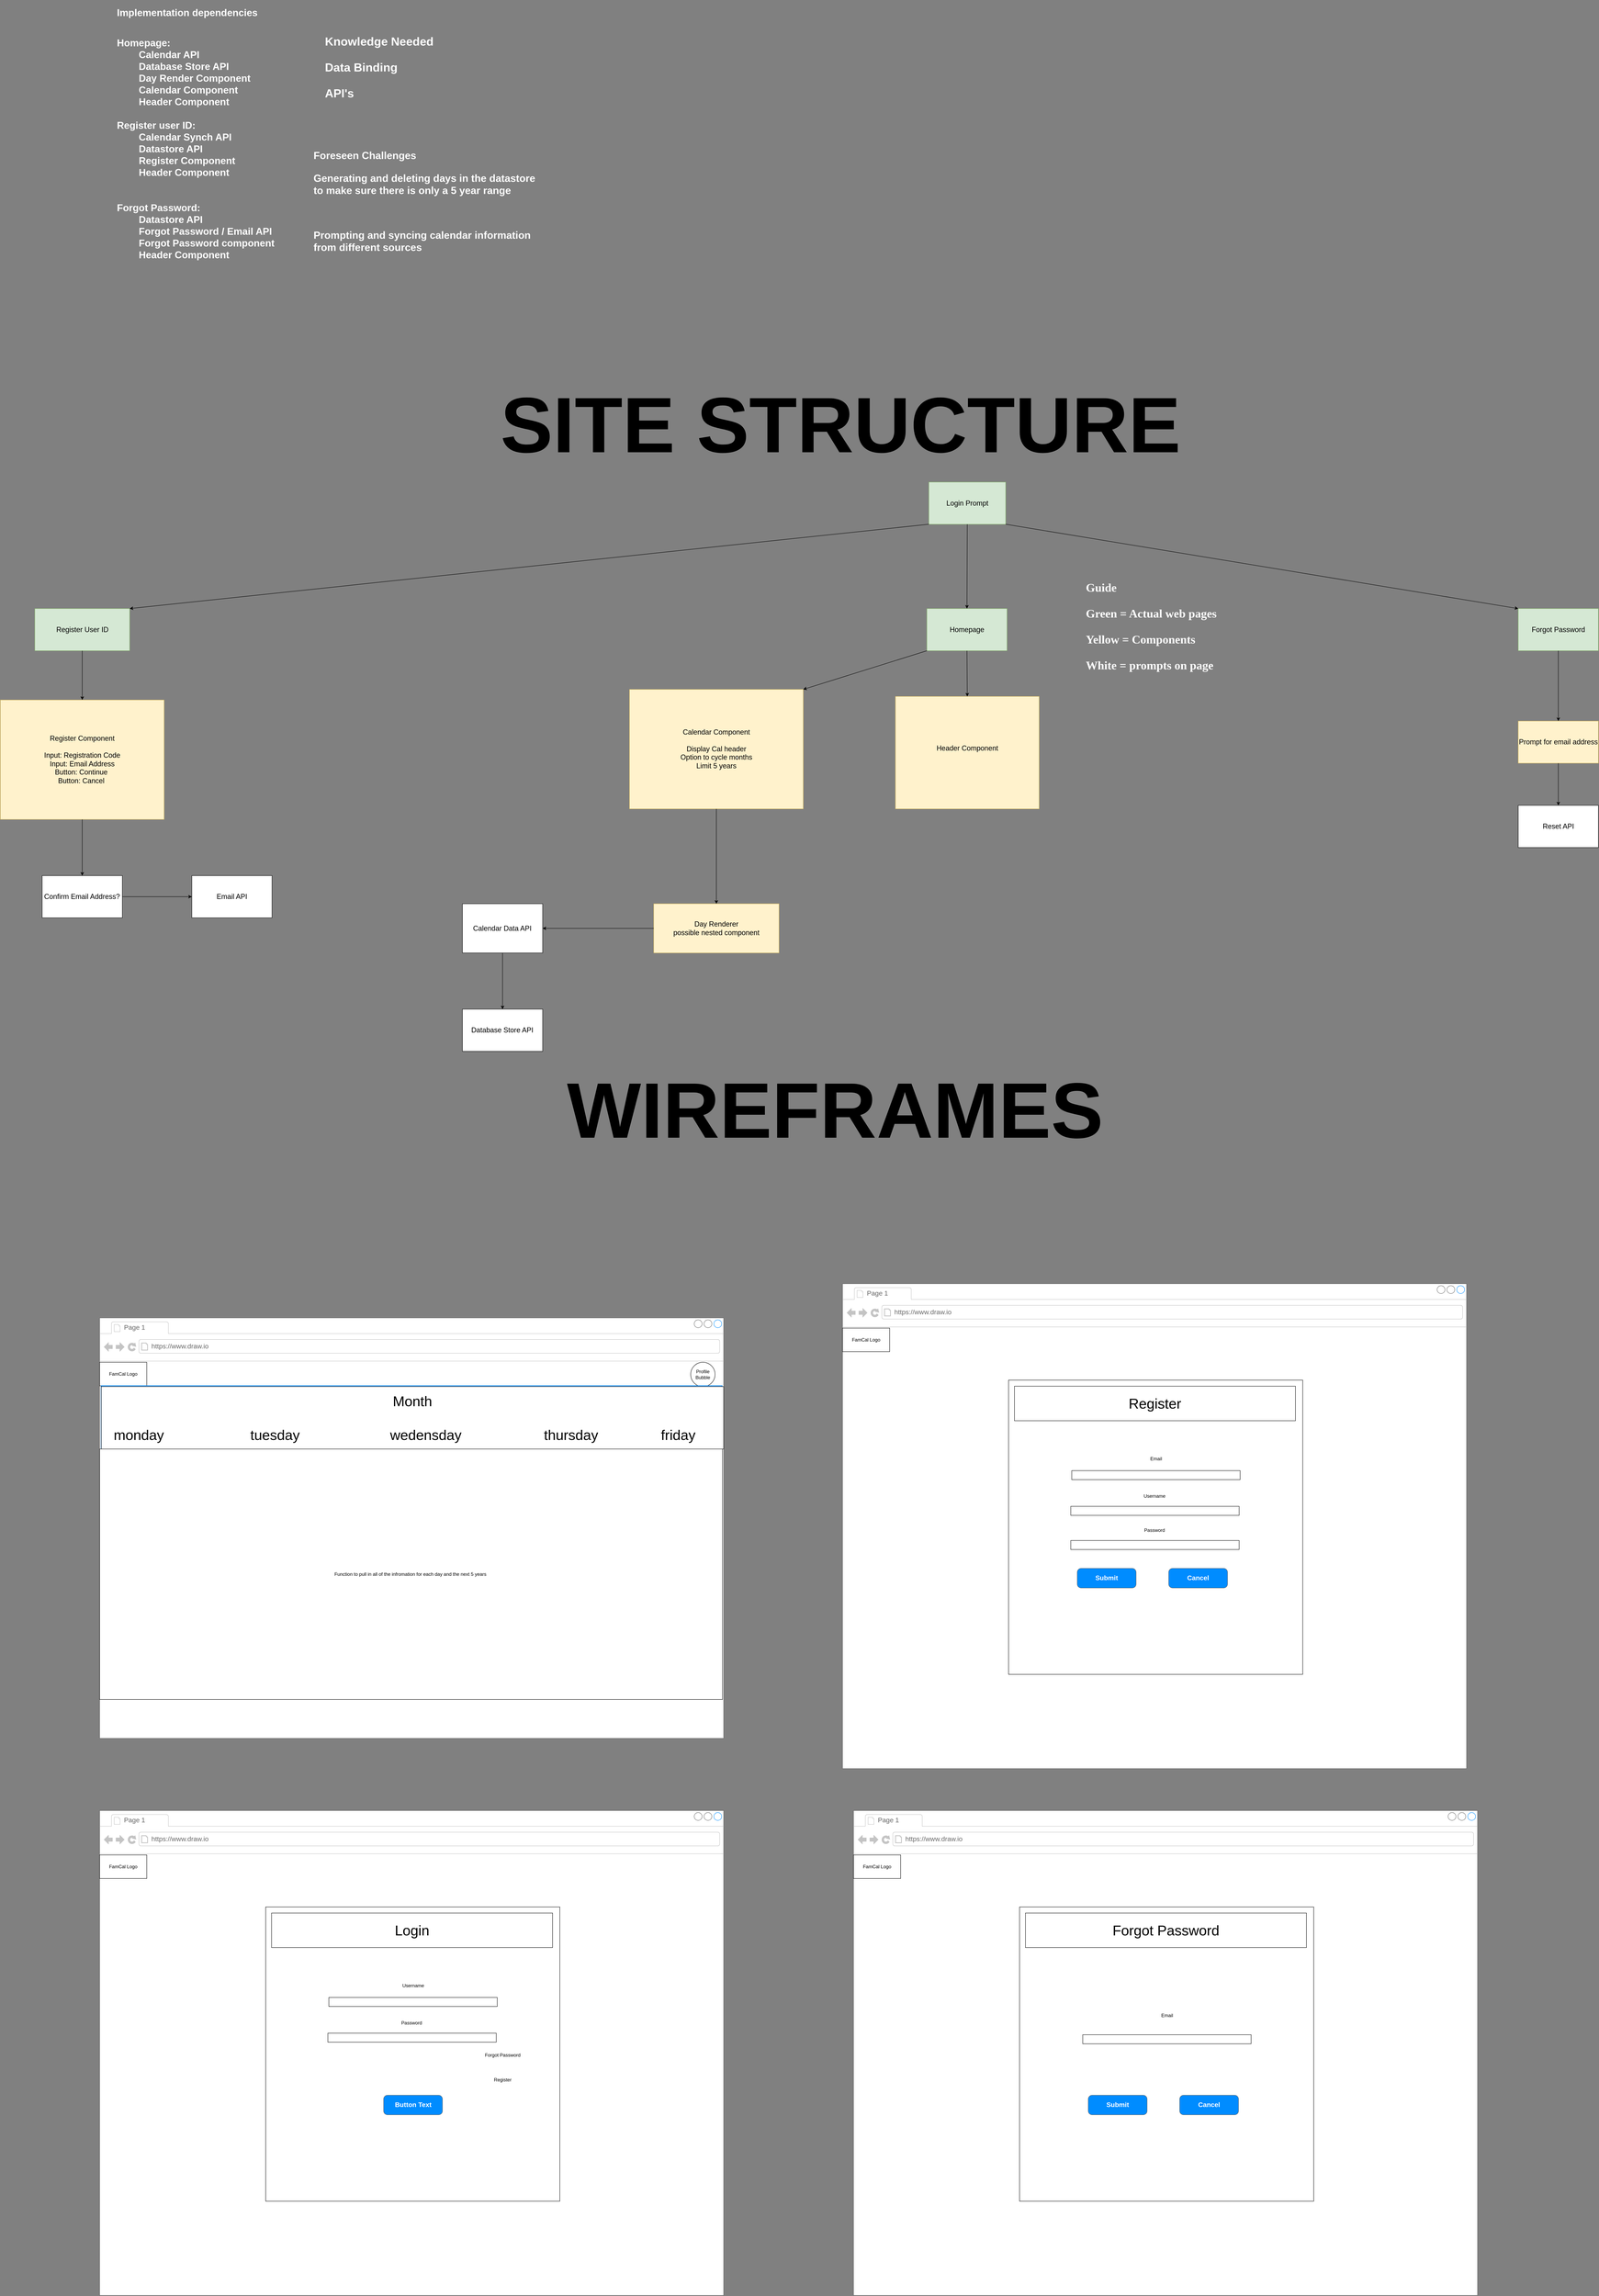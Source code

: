 <mxfile version="15.2.5" type="device"><diagram id="mQ4QktbLPfkQFW6-Um_Z" name="Page-1"><mxGraphModel dx="9948" dy="5828" grid="0" gridSize="10" guides="1" tooltips="1" connect="1" arrows="1" fold="1" page="1" pageScale="1" pageWidth="850" pageHeight="1100" background="#808080" math="0" shadow="0"><root><mxCell id="0"/><mxCell id="1" parent="0"/><mxCell id="VChRc7PzwLC0oZVzBRvW-25" value="&lt;h1 style=&quot;font-size: 30px&quot;&gt;&lt;font style=&quot;font-size: 30px&quot; color=&quot;#ffffff&quot;&gt;Knowledge Needed&lt;/font&gt;&lt;/h1&gt;&lt;p style=&quot;font-size: 30px&quot;&gt;&lt;font style=&quot;font-size: 30px&quot; color=&quot;#ffffff&quot;&gt;&lt;b&gt;Data Binding&lt;/b&gt;&lt;/font&gt;&lt;/p&gt;&lt;p style=&quot;font-size: 30px&quot;&gt;&lt;font style=&quot;font-size: 30px&quot; color=&quot;#ffffff&quot;&gt;&lt;b&gt;API's&lt;/b&gt;&lt;/font&gt;&lt;/p&gt;&lt;p style=&quot;font-size: 30px&quot;&gt;&lt;br&gt;&lt;/p&gt;" style="text;html=1;strokeColor=none;fillColor=none;spacing=5;spacingTop=-20;whiteSpace=wrap;overflow=hidden;rounded=0;" parent="1" vertex="1"><mxGeometry x="-791" y="-724" width="375" height="263" as="geometry"/></mxCell><mxCell id="VChRc7PzwLC0oZVzBRvW-35" value="&lt;h1 style=&quot;font-size: 26px&quot;&gt;&lt;font style=&quot;font-size: 26px&quot; color=&quot;#ffffff&quot;&gt;Foreseen Challenges&lt;/font&gt;&lt;/h1&gt;&lt;p style=&quot;font-size: 26px&quot;&gt;&lt;font style=&quot;font-size: 26px&quot; color=&quot;#ffffff&quot;&gt;&lt;b&gt;Generating and deleting days in the datastore to make sure there is only a 5 year range&amp;nbsp;&lt;/b&gt;&lt;/font&gt;&lt;/p&gt;&lt;p style=&quot;font-size: 26px&quot;&gt;&lt;font style=&quot;font-size: 26px&quot; color=&quot;#ffffff&quot;&gt;&lt;b&gt;&lt;br&gt;&lt;/b&gt;&lt;/font&gt;&lt;/p&gt;&lt;p style=&quot;font-size: 26px&quot;&gt;&lt;font style=&quot;font-size: 26px&quot; color=&quot;#ffffff&quot;&gt;&lt;b&gt;Prompting and syncing calendar information from different sources&amp;nbsp;&lt;/b&gt;&lt;/font&gt;&lt;/p&gt;" style="text;html=1;strokeColor=none;fillColor=none;spacing=5;spacingTop=-20;whiteSpace=wrap;overflow=hidden;rounded=0;" parent="1" vertex="1"><mxGeometry x="-820" y="-428" width="603" height="368" as="geometry"/></mxCell><mxCell id="VChRc7PzwLC0oZVzBRvW-37" value="&lt;h1 style=&quot;font-size: 25px&quot;&gt;&lt;font style=&quot;font-size: 25px&quot; color=&quot;#ffffff&quot;&gt;Implementation dependencies&lt;/font&gt;&lt;/h1&gt;&lt;div style=&quot;font-size: 25px&quot;&gt;&lt;font style=&quot;font-size: 25px&quot; color=&quot;#ffffff&quot;&gt;&lt;b&gt;&lt;br&gt;&lt;/b&gt;&lt;/font&gt;&lt;/div&gt;&lt;div style=&quot;font-size: 25px&quot;&gt;&lt;font style=&quot;font-size: 25px&quot; color=&quot;#ffffff&quot;&gt;&lt;b&gt;Homepage:&lt;/b&gt;&lt;/font&gt;&lt;/div&gt;&lt;div style=&quot;font-size: 25px&quot;&gt;&lt;font style=&quot;font-size: 25px&quot; color=&quot;#ffffff&quot;&gt;&lt;b&gt;&lt;span style=&quot;white-space: pre&quot;&gt;&#9;&lt;/span&gt;Calendar API&lt;br&gt;&lt;/b&gt;&lt;/font&gt;&lt;/div&gt;&lt;div style=&quot;font-size: 25px&quot;&gt;&lt;font style=&quot;font-size: 25px&quot; color=&quot;#ffffff&quot;&gt;&lt;b&gt;&lt;span style=&quot;white-space: pre&quot;&gt;&#9;&lt;/span&gt;Database Store API&lt;br&gt;&lt;/b&gt;&lt;/font&gt;&lt;/div&gt;&lt;div style=&quot;font-size: 25px&quot;&gt;&lt;span style=&quot;white-space: pre&quot;&gt;&lt;font style=&quot;font-size: 25px&quot; color=&quot;#ffffff&quot;&gt;&lt;b&gt;&lt;span style=&quot;white-space: pre&quot;&gt;&#9;&lt;/span&gt;Day Render Component&lt;/b&gt;&lt;/font&gt;&lt;/span&gt;&lt;/div&gt;&lt;div style=&quot;font-size: 25px&quot;&gt;&lt;span style=&quot;white-space: pre&quot;&gt;&lt;font style=&quot;font-size: 25px&quot; color=&quot;#ffffff&quot;&gt;&lt;b&gt;&lt;span style=&quot;white-space: pre&quot;&gt;&#9;&lt;/span&gt;Calendar Component&lt;/b&gt;&lt;/font&gt;&lt;/span&gt;&lt;/div&gt;&lt;div style=&quot;font-size: 25px&quot;&gt;&lt;font style=&quot;font-size: 25px&quot; color=&quot;#ffffff&quot;&gt;&lt;b&gt;&lt;span style=&quot;white-space: pre&quot;&gt;&lt;span style=&quot;white-space: pre&quot;&gt;&#9;&lt;/span&gt;Header Component&#9;&lt;/span&gt;&lt;br&gt;&lt;/b&gt;&lt;/font&gt;&lt;/div&gt;&lt;div style=&quot;font-size: 25px&quot;&gt;&lt;font style=&quot;font-size: 25px&quot; color=&quot;#ffffff&quot;&gt;&lt;b&gt;&lt;br&gt;&lt;/b&gt;&lt;/font&gt;&lt;/div&gt;&lt;div style=&quot;font-size: 25px&quot;&gt;&lt;font style=&quot;font-size: 25px&quot; color=&quot;#ffffff&quot;&gt;&lt;b&gt;Register user ID:&lt;/b&gt;&lt;/font&gt;&lt;/div&gt;&lt;div style=&quot;font-size: 25px&quot;&gt;&lt;font style=&quot;font-size: 25px&quot; color=&quot;#ffffff&quot;&gt;&lt;b&gt;&lt;span style=&quot;white-space: pre&quot;&gt;&#9;&lt;/span&gt;Calendar Synch API&amp;nbsp;&lt;br&gt;&lt;/b&gt;&lt;/font&gt;&lt;/div&gt;&lt;div style=&quot;font-size: 25px&quot;&gt;&lt;font style=&quot;font-size: 25px&quot; color=&quot;#ffffff&quot;&gt;&lt;b&gt;&lt;span style=&quot;white-space: pre&quot;&gt;&#9;&lt;/span&gt;Datastore API&amp;nbsp;&lt;/b&gt;&lt;/font&gt;&lt;/div&gt;&lt;div style=&quot;font-size: 25px&quot;&gt;&lt;font style=&quot;font-size: 25px&quot; color=&quot;#ffffff&quot;&gt;&lt;b&gt;&lt;span style=&quot;white-space: pre&quot;&gt;&#9;&lt;/span&gt;Register Component&lt;br&gt;&lt;/b&gt;&lt;/font&gt;&lt;/div&gt;&lt;div style=&quot;font-size: 25px&quot;&gt;&lt;font style=&quot;font-size: 25px&quot; color=&quot;#ffffff&quot;&gt;&lt;b&gt;&lt;span style=&quot;white-space: pre&quot;&gt;&#9;&lt;/span&gt;Header Component&lt;br&gt;&lt;/b&gt;&lt;/font&gt;&lt;/div&gt;&lt;div style=&quot;font-size: 25px&quot;&gt;&lt;font style=&quot;font-size: 25px&quot; color=&quot;#ffffff&quot;&gt;&lt;b&gt;&lt;br&gt;&lt;/b&gt;&lt;/font&gt;&lt;/div&gt;&lt;div style=&quot;font-size: 25px&quot;&gt;&lt;font style=&quot;font-size: 25px&quot; color=&quot;#ffffff&quot;&gt;&lt;b&gt;&lt;br&gt;&lt;/b&gt;&lt;/font&gt;&lt;/div&gt;&lt;div style=&quot;font-size: 25px&quot;&gt;&lt;font style=&quot;font-size: 25px&quot; color=&quot;#ffffff&quot;&gt;&lt;b&gt;Forgot Password:&lt;/b&gt;&lt;/font&gt;&lt;/div&gt;&lt;div style=&quot;font-size: 25px&quot;&gt;&lt;font style=&quot;font-size: 25px&quot; color=&quot;#ffffff&quot;&gt;&lt;b&gt;&lt;span style=&quot;white-space: pre&quot;&gt;&#9;&lt;/span&gt;Datastore API&lt;br&gt;&lt;/b&gt;&lt;/font&gt;&lt;/div&gt;&lt;div style=&quot;font-size: 25px&quot;&gt;&lt;font style=&quot;font-size: 25px&quot; color=&quot;#ffffff&quot;&gt;&lt;b&gt;&lt;span style=&quot;white-space: pre&quot;&gt;&#9;&lt;/span&gt;Forgot Password / Email API&lt;br&gt;&lt;/b&gt;&lt;/font&gt;&lt;/div&gt;&lt;div style=&quot;font-size: 25px&quot;&gt;&lt;font style=&quot;font-size: 25px&quot; color=&quot;#ffffff&quot;&gt;&lt;b&gt;&lt;span style=&quot;white-space: pre&quot;&gt;&#9;&lt;/span&gt;Forgot Password component&lt;br&gt;&lt;/b&gt;&lt;/font&gt;&lt;/div&gt;&lt;div style=&quot;font-size: 25px&quot;&gt;&lt;font style=&quot;font-size: 25px&quot; color=&quot;#ffffff&quot;&gt;&lt;b&gt;&lt;span style=&quot;white-space: pre&quot;&gt;&#9;&lt;/span&gt;Header Component&lt;br&gt;&lt;/b&gt;&lt;/font&gt;&lt;/div&gt;&lt;div style=&quot;font-size: 25px&quot;&gt;&lt;font style=&quot;font-size: 25px&quot; color=&quot;#ffffff&quot;&gt;&lt;b&gt;&lt;span style=&quot;white-space: pre&quot;&gt;&#9;&lt;/span&gt;&lt;br&gt;&lt;/b&gt;&lt;/font&gt;&lt;/div&gt;&lt;div style=&quot;font-size: 25px&quot;&gt;&lt;br&gt;&lt;/div&gt;" style="text;html=1;strokeColor=none;fillColor=none;spacing=5;spacingTop=-20;whiteSpace=wrap;overflow=hidden;rounded=0;" parent="1" vertex="1"><mxGeometry x="-1321" y="-792" width="465" height="786" as="geometry"/></mxCell><mxCell id="z3uLJtatd1558OGStDnJ-68" value="" style="group" vertex="1" connectable="0" parent="1"><mxGeometry x="-1360" y="2468" width="3511" height="2577" as="geometry"/></mxCell><mxCell id="z3uLJtatd1558OGStDnJ-10" value="" style="strokeWidth=1;shadow=0;dashed=0;align=center;html=1;shape=mxgraph.mockup.containers.browserWindow;rSize=0;strokeColor=#666666;strokeColor2=#008cff;strokeColor3=#c4c4c4;mainText=,;recursiveResize=0;" vertex="1" parent="z3uLJtatd1558OGStDnJ-68"><mxGeometry y="87" width="1590" height="1071" as="geometry"/></mxCell><mxCell id="z3uLJtatd1558OGStDnJ-11" value="Page 1" style="strokeWidth=1;shadow=0;dashed=0;align=center;html=1;shape=mxgraph.mockup.containers.anchor;fontSize=17;fontColor=#666666;align=left;" vertex="1" parent="z3uLJtatd1558OGStDnJ-10"><mxGeometry x="60" y="12" width="110" height="26" as="geometry"/></mxCell><mxCell id="z3uLJtatd1558OGStDnJ-12" value="https://www.draw.io" style="strokeWidth=1;shadow=0;dashed=0;align=center;html=1;shape=mxgraph.mockup.containers.anchor;rSize=0;fontSize=17;fontColor=#666666;align=left;" vertex="1" parent="z3uLJtatd1558OGStDnJ-10"><mxGeometry x="130" y="60" width="250" height="26" as="geometry"/></mxCell><mxCell id="z3uLJtatd1558OGStDnJ-13" value="FamCal Logo" style="rounded=0;whiteSpace=wrap;html=1;" vertex="1" parent="z3uLJtatd1558OGStDnJ-10"><mxGeometry y="113" width="120" height="60" as="geometry"/></mxCell><mxCell id="z3uLJtatd1558OGStDnJ-14" value="Profile Bubble" style="ellipse;whiteSpace=wrap;html=1;aspect=fixed;" vertex="1" parent="z3uLJtatd1558OGStDnJ-10"><mxGeometry x="1506" y="113" width="62" height="62" as="geometry"/></mxCell><mxCell id="z3uLJtatd1558OGStDnJ-15" value="" style="html=1;verticalLabelPosition=bottom;align=center;labelBackgroundColor=#ffffff;verticalAlign=top;strokeWidth=2;strokeColor=#0080F0;shadow=0;dashed=0;shape=mxgraph.ios7.icons.calendar;" vertex="1" parent="z3uLJtatd1558OGStDnJ-10"><mxGeometry x="4" y="173" width="1582" height="798" as="geometry"/></mxCell><mxCell id="z3uLJtatd1558OGStDnJ-17" value="&lt;font style=&quot;font-size: 36px&quot;&gt;Month&lt;br&gt;&lt;br&gt;monday&amp;nbsp; &amp;nbsp; &amp;nbsp; &amp;nbsp; &amp;nbsp; &amp;nbsp; &amp;nbsp; &amp;nbsp; &amp;nbsp; &amp;nbsp; &amp;nbsp; tuesday&amp;nbsp; &amp;nbsp; &amp;nbsp; &amp;nbsp; &amp;nbsp; &amp;nbsp; &amp;nbsp; &amp;nbsp; &amp;nbsp; &amp;nbsp; &amp;nbsp; &amp;nbsp;wedensday&amp;nbsp; &amp;nbsp; &amp;nbsp; &amp;nbsp; &amp;nbsp; &amp;nbsp; &amp;nbsp; &amp;nbsp; &amp;nbsp; &amp;nbsp; &amp;nbsp;thursday&amp;nbsp; &amp;nbsp; &amp;nbsp; &amp;nbsp; &amp;nbsp; &amp;nbsp; &amp;nbsp; &amp;nbsp; friday&amp;nbsp; &amp;nbsp;&amp;nbsp;&lt;br&gt;&lt;/font&gt;" style="rounded=0;whiteSpace=wrap;html=1;" vertex="1" parent="z3uLJtatd1558OGStDnJ-10"><mxGeometry x="4" y="175" width="1586" height="159" as="geometry"/></mxCell><mxCell id="z3uLJtatd1558OGStDnJ-19" value="Function to pull in all of the infromation for each day and the next 5 years&amp;nbsp;" style="rounded=0;whiteSpace=wrap;html=1;" vertex="1" parent="z3uLJtatd1558OGStDnJ-10"><mxGeometry y="334" width="1587" height="638" as="geometry"/></mxCell><mxCell id="z3uLJtatd1558OGStDnJ-20" value="&lt;span style=&quot;color: rgba(0 , 0 , 0 , 0) ; font-family: monospace ; font-size: 0px&quot;&gt;%3CmxGraphModel%3E%3Croot%3E%3CmxCell%20id%3D%220%22%2F%3E%3CmxCell%20id%3D%221%22%20parent%3D%220%22%2F%3E%3CmxCell%20id%3D%222%22%20value%3D%22%22%20style%3D%22rounded%3D0%3BwhiteSpace%3Dwrap%3Bhtml%3D1%3B%22%20vertex%3D%221%22%20parent%3D%221%22%3E%3CmxGeometry%20x%3D%22-610%22%20y%3D%223194%22%20width%3D%22429%22%20height%3D%2223%22%20as%3D%22geometry%22%2F%3E%3C%2FmxCell%3E%3C%2Froot%3E%3C%2FmxGraphModel%3E&lt;/span&gt;&lt;span style=&quot;color: rgba(0 , 0 , 0 , 0) ; font-family: monospace ; font-size: 0px&quot;&gt;%3CmxGraphModel%3E%3Croot%3E%3CmxCell%20id%3D%220%22%2F%3E%3CmxCell%20id%3D%221%22%20parent%3D%220%22%2F%3E%3CmxCell%20id%3D%222%22%20value%3D%22%22%20style%3D%22rounded%3D0%3BwhiteSpace%3Dwrap%3Bhtml%3D1%3B%22%20vertex%3D%221%22%20parent%3D%221%22%3E%3CmxGeometry%20x%3D%22-610%22%20y%3D%223194%22%20width%3D%22429%22%20height%3D%2223%22%20as%3D%22geometry%22%2F%3E%3C%2FmxCell%3E%3C%2Froot%3E%3C%2FmxGraphModel%3E&lt;/span&gt;" style="strokeWidth=1;shadow=0;dashed=0;align=center;html=1;shape=mxgraph.mockup.containers.browserWindow;rSize=0;strokeColor=#666666;strokeColor2=#008cff;strokeColor3=#c4c4c4;mainText=,;recursiveResize=0;" vertex="1" parent="z3uLJtatd1558OGStDnJ-68"><mxGeometry y="1342" width="1590" height="1235" as="geometry"/></mxCell><mxCell id="z3uLJtatd1558OGStDnJ-21" value="Page 1" style="strokeWidth=1;shadow=0;dashed=0;align=center;html=1;shape=mxgraph.mockup.containers.anchor;fontSize=17;fontColor=#666666;align=left;" vertex="1" parent="z3uLJtatd1558OGStDnJ-20"><mxGeometry x="60" y="12" width="110" height="26" as="geometry"/></mxCell><mxCell id="z3uLJtatd1558OGStDnJ-22" value="https://www.draw.io" style="strokeWidth=1;shadow=0;dashed=0;align=center;html=1;shape=mxgraph.mockup.containers.anchor;rSize=0;fontSize=17;fontColor=#666666;align=left;" vertex="1" parent="z3uLJtatd1558OGStDnJ-20"><mxGeometry x="130" y="60" width="250" height="26" as="geometry"/></mxCell><mxCell id="z3uLJtatd1558OGStDnJ-23" value="FamCal Logo" style="rounded=0;whiteSpace=wrap;html=1;" vertex="1" parent="z3uLJtatd1558OGStDnJ-20"><mxGeometry y="113" width="120" height="60" as="geometry"/></mxCell><mxCell id="z3uLJtatd1558OGStDnJ-28" value="" style="whiteSpace=wrap;html=1;aspect=fixed;" vertex="1" parent="z3uLJtatd1558OGStDnJ-20"><mxGeometry x="423" y="245.5" width="749.5" height="749.5" as="geometry"/></mxCell><mxCell id="z3uLJtatd1558OGStDnJ-29" value="&lt;font style=&quot;font-size: 36px&quot;&gt;Login&lt;/font&gt;" style="rounded=0;whiteSpace=wrap;html=1;" vertex="1" parent="z3uLJtatd1558OGStDnJ-20"><mxGeometry x="438" y="261" width="716" height="88" as="geometry"/></mxCell><mxCell id="z3uLJtatd1558OGStDnJ-30" value="Username" style="text;html=1;strokeColor=none;fillColor=none;align=center;verticalAlign=middle;whiteSpace=wrap;rounded=0;" vertex="1" parent="z3uLJtatd1558OGStDnJ-20"><mxGeometry x="612.5" y="432" width="372" height="28" as="geometry"/></mxCell><mxCell id="z3uLJtatd1558OGStDnJ-31" value="" style="rounded=0;whiteSpace=wrap;html=1;" vertex="1" parent="z3uLJtatd1558OGStDnJ-20"><mxGeometry x="584" y="476" width="429" height="23" as="geometry"/></mxCell><mxCell id="z3uLJtatd1558OGStDnJ-32" value="Password" style="text;html=1;strokeColor=none;fillColor=none;align=center;verticalAlign=middle;whiteSpace=wrap;rounded=0;" vertex="1" parent="z3uLJtatd1558OGStDnJ-20"><mxGeometry x="609" y="527" width="372" height="28" as="geometry"/></mxCell><mxCell id="z3uLJtatd1558OGStDnJ-33" value="" style="rounded=0;whiteSpace=wrap;html=1;" vertex="1" parent="z3uLJtatd1558OGStDnJ-20"><mxGeometry x="581.5" y="567" width="429" height="23" as="geometry"/></mxCell><mxCell id="z3uLJtatd1558OGStDnJ-34" value="Forgot Password" style="text;html=1;strokeColor=none;fillColor=none;align=center;verticalAlign=middle;whiteSpace=wrap;rounded=0;" vertex="1" parent="z3uLJtatd1558OGStDnJ-20"><mxGeometry x="973" y="613" width="108" height="20" as="geometry"/></mxCell><mxCell id="z3uLJtatd1558OGStDnJ-35" value="Register" style="text;html=1;strokeColor=none;fillColor=none;align=center;verticalAlign=middle;whiteSpace=wrap;rounded=0;" vertex="1" parent="z3uLJtatd1558OGStDnJ-20"><mxGeometry x="990" y="676" width="74" height="20" as="geometry"/></mxCell><mxCell id="z3uLJtatd1558OGStDnJ-36" value="Button Text" style="strokeWidth=1;shadow=0;dashed=0;align=center;html=1;shape=mxgraph.mockup.buttons.button;strokeColor=#666666;fontColor=#ffffff;mainText=;buttonStyle=round;fontSize=17;fontStyle=1;fillColor=#008cff;whiteSpace=wrap;" vertex="1" parent="z3uLJtatd1558OGStDnJ-20"><mxGeometry x="723.5" y="725" width="150" height="50" as="geometry"/></mxCell><mxCell id="z3uLJtatd1558OGStDnJ-37" value="&lt;span style=&quot;color: rgba(0 , 0 , 0 , 0) ; font-family: monospace ; font-size: 0px&quot;&gt;%3CmxGraphModel%3E%3Croot%3E%3CmxCell%20id%3D%220%22%2F%3E%3CmxCell%20id%3D%221%22%20parent%3D%220%22%2F%3E%3CmxCell%20id%3D%222%22%20value%3D%22%22%20style%3D%22rounded%3D0%3BwhiteSpace%3Dwrap%3Bhtml%3D1%3B%22%20vertex%3D%221%22%20parent%3D%221%22%3E%3CmxGeometry%20x%3D%22-610%22%20y%3D%223194%22%20width%3D%22429%22%20height%3D%2223%22%20as%3D%22geometry%22%2F%3E%3C%2FmxCell%3E%3C%2Froot%3E%3C%2FmxGraphModel%3E&lt;/span&gt;&lt;span style=&quot;color: rgba(0 , 0 , 0 , 0) ; font-family: monospace ; font-size: 0px&quot;&gt;%3CmxGraphModel%3E%3Croot%3E%3CmxCell%20id%3D%220%22%2F%3E%3CmxCell%20id%3D%221%22%20parent%3D%220%22%2F%3E%3CmxCell%20id%3D%222%22%20value%3D%22%22%20style%3D%22rounded%3D0%3BwhiteSpace%3Dwrap%3Bhtml%3D1%3B%22%20vertex%3D%221%22%20parent%3D%221%22%3E%3CmxGeometry%20x%3D%22-610%22%20y%3D%223194%22%20width%3D%22429%22%20height%3D%2223%22%20as%3D%22geometry%22%2F%3E%3C%2FmxCell%3E%3C%2Froot%3E%3C%2FmxGraphModel%3E&lt;/span&gt;" style="strokeWidth=1;shadow=0;dashed=0;align=center;html=1;shape=mxgraph.mockup.containers.browserWindow;rSize=0;strokeColor=#666666;strokeColor2=#008cff;strokeColor3=#c4c4c4;mainText=,;recursiveResize=0;" vertex="1" parent="z3uLJtatd1558OGStDnJ-68"><mxGeometry x="1893" width="1590" height="1235" as="geometry"/></mxCell><mxCell id="z3uLJtatd1558OGStDnJ-38" value="Page 1" style="strokeWidth=1;shadow=0;dashed=0;align=center;html=1;shape=mxgraph.mockup.containers.anchor;fontSize=17;fontColor=#666666;align=left;" vertex="1" parent="z3uLJtatd1558OGStDnJ-37"><mxGeometry x="60" y="12" width="110" height="26" as="geometry"/></mxCell><mxCell id="z3uLJtatd1558OGStDnJ-39" value="https://www.draw.io" style="strokeWidth=1;shadow=0;dashed=0;align=center;html=1;shape=mxgraph.mockup.containers.anchor;rSize=0;fontSize=17;fontColor=#666666;align=left;" vertex="1" parent="z3uLJtatd1558OGStDnJ-37"><mxGeometry x="130" y="60" width="250" height="26" as="geometry"/></mxCell><mxCell id="z3uLJtatd1558OGStDnJ-40" value="FamCal Logo" style="rounded=0;whiteSpace=wrap;html=1;" vertex="1" parent="z3uLJtatd1558OGStDnJ-37"><mxGeometry y="113" width="120" height="60" as="geometry"/></mxCell><mxCell id="z3uLJtatd1558OGStDnJ-41" value="" style="whiteSpace=wrap;html=1;aspect=fixed;" vertex="1" parent="z3uLJtatd1558OGStDnJ-37"><mxGeometry x="423" y="245.5" width="749.5" height="749.5" as="geometry"/></mxCell><mxCell id="z3uLJtatd1558OGStDnJ-42" value="&lt;font style=&quot;font-size: 36px&quot;&gt;Register&lt;/font&gt;" style="rounded=0;whiteSpace=wrap;html=1;" vertex="1" parent="z3uLJtatd1558OGStDnJ-37"><mxGeometry x="438" y="261" width="716" height="88" as="geometry"/></mxCell><mxCell id="z3uLJtatd1558OGStDnJ-43" value="Email" style="text;html=1;strokeColor=none;fillColor=none;align=center;verticalAlign=middle;whiteSpace=wrap;rounded=0;" vertex="1" parent="z3uLJtatd1558OGStDnJ-37"><mxGeometry x="612.5" y="432" width="372" height="28" as="geometry"/></mxCell><mxCell id="z3uLJtatd1558OGStDnJ-44" value="" style="rounded=0;whiteSpace=wrap;html=1;" vertex="1" parent="z3uLJtatd1558OGStDnJ-37"><mxGeometry x="584" y="476" width="429" height="23" as="geometry"/></mxCell><mxCell id="z3uLJtatd1558OGStDnJ-45" value="Username" style="text;html=1;strokeColor=none;fillColor=none;align=center;verticalAlign=middle;whiteSpace=wrap;rounded=0;" vertex="1" parent="z3uLJtatd1558OGStDnJ-37"><mxGeometry x="609" y="527" width="372" height="28" as="geometry"/></mxCell><mxCell id="z3uLJtatd1558OGStDnJ-46" value="" style="rounded=0;whiteSpace=wrap;html=1;" vertex="1" parent="z3uLJtatd1558OGStDnJ-37"><mxGeometry x="581.5" y="567" width="429" height="23" as="geometry"/></mxCell><mxCell id="z3uLJtatd1558OGStDnJ-49" value="Submit" style="strokeWidth=1;shadow=0;dashed=0;align=center;html=1;shape=mxgraph.mockup.buttons.button;strokeColor=#666666;fontColor=#ffffff;mainText=;buttonStyle=round;fontSize=17;fontStyle=1;fillColor=#008cff;whiteSpace=wrap;" vertex="1" parent="z3uLJtatd1558OGStDnJ-37"><mxGeometry x="598" y="725" width="150" height="50" as="geometry"/></mxCell><mxCell id="z3uLJtatd1558OGStDnJ-51" value="Password" style="text;html=1;strokeColor=none;fillColor=none;align=center;verticalAlign=middle;whiteSpace=wrap;rounded=0;" vertex="1" parent="z3uLJtatd1558OGStDnJ-37"><mxGeometry x="609" y="614" width="372" height="28" as="geometry"/></mxCell><mxCell id="z3uLJtatd1558OGStDnJ-52" value="" style="rounded=0;whiteSpace=wrap;html=1;" vertex="1" parent="z3uLJtatd1558OGStDnJ-37"><mxGeometry x="581.5" y="654" width="429" height="23" as="geometry"/></mxCell><mxCell id="z3uLJtatd1558OGStDnJ-53" value="Cancel" style="strokeWidth=1;shadow=0;dashed=0;align=center;html=1;shape=mxgraph.mockup.buttons.button;strokeColor=#666666;fontColor=#ffffff;mainText=;buttonStyle=round;fontSize=17;fontStyle=1;fillColor=#008cff;whiteSpace=wrap;" vertex="1" parent="z3uLJtatd1558OGStDnJ-37"><mxGeometry x="831" y="725" width="150" height="50" as="geometry"/></mxCell><mxCell id="z3uLJtatd1558OGStDnJ-54" value="&lt;span style=&quot;color: rgba(0 , 0 , 0 , 0) ; font-family: monospace ; font-size: 0px&quot;&gt;%3CmxGraphModel%3E%3Croot%3E%3CmxCell%20id%3D%220%22%2F%3E%3CmxCell%20id%3D%221%22%20parent%3D%220%22%2F%3E%3CmxCell%20id%3D%222%22%20value%3D%22%22%20style%3D%22rounded%3D0%3BwhiteSpace%3Dwrap%3Bhtml%3D1%3B%22%20vertex%3D%221%22%20parent%3D%221%22%3E%3CmxGeometry%20x%3D%22-610%22%20y%3D%223194%22%20width%3D%22429%22%20height%3D%2223%22%20as%3D%22geometry%22%2F%3E%3C%2FmxCell%3E%3C%2Froot%3E%3C%2FmxGraphModel%3E&lt;/span&gt;&lt;span style=&quot;color: rgba(0 , 0 , 0 , 0) ; font-family: monospace ; font-size: 0px&quot;&gt;%3CmxGraphModel%3E%3Croot%3E%3CmxCell%20id%3D%220%22%2F%3E%3CmxCell%20id%3D%221%22%20parent%3D%220%22%2F%3E%3CmxCell%20id%3D%222%22%20value%3D%22%22%20style%3D%22rounded%3D0%3BwhiteSpace%3Dwrap%3Bhtml%3D1%3B%22%20vertex%3D%221%22%20parent%3D%221%22%3E%3CmxGeometry%20x%3D%22-610%22%20y%3D%223194%22%20width%3D%22429%22%20height%3D%2223%22%20as%3D%22geometry%22%2F%3E%3C%2FmxCell%3E%3C%2Froot%3E%3C%2FmxGraphModel%3E&lt;/span&gt;" style="strokeWidth=1;shadow=0;dashed=0;align=center;html=1;shape=mxgraph.mockup.containers.browserWindow;rSize=0;strokeColor=#666666;strokeColor2=#008cff;strokeColor3=#c4c4c4;mainText=,;recursiveResize=0;" vertex="1" parent="z3uLJtatd1558OGStDnJ-68"><mxGeometry x="1921" y="1342" width="1590" height="1235" as="geometry"/></mxCell><mxCell id="z3uLJtatd1558OGStDnJ-55" value="Page 1" style="strokeWidth=1;shadow=0;dashed=0;align=center;html=1;shape=mxgraph.mockup.containers.anchor;fontSize=17;fontColor=#666666;align=left;" vertex="1" parent="z3uLJtatd1558OGStDnJ-54"><mxGeometry x="60" y="12" width="110" height="26" as="geometry"/></mxCell><mxCell id="z3uLJtatd1558OGStDnJ-56" value="https://www.draw.io" style="strokeWidth=1;shadow=0;dashed=0;align=center;html=1;shape=mxgraph.mockup.containers.anchor;rSize=0;fontSize=17;fontColor=#666666;align=left;" vertex="1" parent="z3uLJtatd1558OGStDnJ-54"><mxGeometry x="130" y="60" width="250" height="26" as="geometry"/></mxCell><mxCell id="z3uLJtatd1558OGStDnJ-57" value="FamCal Logo" style="rounded=0;whiteSpace=wrap;html=1;" vertex="1" parent="z3uLJtatd1558OGStDnJ-54"><mxGeometry y="113" width="120" height="60" as="geometry"/></mxCell><mxCell id="z3uLJtatd1558OGStDnJ-58" value="" style="whiteSpace=wrap;html=1;aspect=fixed;" vertex="1" parent="z3uLJtatd1558OGStDnJ-54"><mxGeometry x="423" y="245.5" width="749.5" height="749.5" as="geometry"/></mxCell><mxCell id="z3uLJtatd1558OGStDnJ-59" value="&lt;font style=&quot;font-size: 36px&quot;&gt;Forgot Password&lt;/font&gt;" style="rounded=0;whiteSpace=wrap;html=1;" vertex="1" parent="z3uLJtatd1558OGStDnJ-54"><mxGeometry x="438" y="261" width="716" height="88" as="geometry"/></mxCell><mxCell id="z3uLJtatd1558OGStDnJ-60" value="Email" style="text;html=1;strokeColor=none;fillColor=none;align=center;verticalAlign=middle;whiteSpace=wrap;rounded=0;" vertex="1" parent="z3uLJtatd1558OGStDnJ-54"><mxGeometry x="612.5" y="508" width="372" height="28" as="geometry"/></mxCell><mxCell id="z3uLJtatd1558OGStDnJ-61" value="" style="rounded=0;whiteSpace=wrap;html=1;" vertex="1" parent="z3uLJtatd1558OGStDnJ-54"><mxGeometry x="584" y="571" width="429" height="23" as="geometry"/></mxCell><mxCell id="z3uLJtatd1558OGStDnJ-64" value="Submit" style="strokeWidth=1;shadow=0;dashed=0;align=center;html=1;shape=mxgraph.mockup.buttons.button;strokeColor=#666666;fontColor=#ffffff;mainText=;buttonStyle=round;fontSize=17;fontStyle=1;fillColor=#008cff;whiteSpace=wrap;" vertex="1" parent="z3uLJtatd1558OGStDnJ-54"><mxGeometry x="598" y="725" width="150" height="50" as="geometry"/></mxCell><mxCell id="z3uLJtatd1558OGStDnJ-67" value="Cancel" style="strokeWidth=1;shadow=0;dashed=0;align=center;html=1;shape=mxgraph.mockup.buttons.button;strokeColor=#666666;fontColor=#ffffff;mainText=;buttonStyle=round;fontSize=17;fontStyle=1;fillColor=#008cff;whiteSpace=wrap;" vertex="1" parent="z3uLJtatd1558OGStDnJ-54"><mxGeometry x="831" y="725" width="150" height="50" as="geometry"/></mxCell><mxCell id="z3uLJtatd1558OGStDnJ-69" value="&lt;font style=&quot;font-size: 200px&quot;&gt;&lt;b&gt;WIREFRAMES&lt;/b&gt;&lt;/font&gt;" style="text;html=1;strokeColor=none;fillColor=none;align=center;verticalAlign=middle;whiteSpace=wrap;rounded=0;" vertex="1" parent="1"><mxGeometry x="-913" y="1744" width="2854" height="563" as="geometry"/></mxCell><mxCell id="z3uLJtatd1558OGStDnJ-72" value="" style="group" vertex="1" connectable="0" parent="1"><mxGeometry x="-1613" y="426" width="4072" height="1450" as="geometry"/></mxCell><mxCell id="VChRc7PzwLC0oZVzBRvW-1" value="&lt;font style=&quot;font-size: 18px&quot;&gt;Login Prompt&lt;/font&gt;" style="rounded=0;whiteSpace=wrap;html=1;fillColor=#d5e8d4;strokeColor=#82b366;" parent="z3uLJtatd1558OGStDnJ-72" vertex="1"><mxGeometry x="2365.898" width="195.81" height="107.407" as="geometry"/></mxCell><mxCell id="VChRc7PzwLC0oZVzBRvW-4" value="&lt;font style=&quot;font-size: 18px&quot;&gt;Register User ID&lt;/font&gt;" style="rounded=0;whiteSpace=wrap;html=1;fillColor=#d5e8d4;strokeColor=#82b366;" parent="z3uLJtatd1558OGStDnJ-72" vertex="1"><mxGeometry x="87.689" y="322.222" width="241.783" height="107.407" as="geometry"/></mxCell><mxCell id="VChRc7PzwLC0oZVzBRvW-5" value="&lt;font style=&quot;font-size: 18px&quot;&gt;Forgot Password&lt;/font&gt;" style="rounded=0;whiteSpace=wrap;html=1;fillColor=#d5e8d4;strokeColor=#82b366;" parent="z3uLJtatd1558OGStDnJ-72" vertex="1"><mxGeometry x="3867.676" y="322.222" width="204.324" height="107.407" as="geometry"/></mxCell><mxCell id="VChRc7PzwLC0oZVzBRvW-6" value="&lt;font style=&quot;font-size: 18px&quot;&gt;Homepage&lt;/font&gt;" style="rounded=0;whiteSpace=wrap;html=1;fillColor=#d5e8d4;strokeColor=#82b366;" parent="z3uLJtatd1558OGStDnJ-72" vertex="1"><mxGeometry x="2360.789" y="322.222" width="204.324" height="107.407" as="geometry"/></mxCell><mxCell id="VChRc7PzwLC0oZVzBRvW-9" value="" style="endArrow=classic;html=1;exitX=0;exitY=1;exitDx=0;exitDy=0;entryX=1;entryY=0;entryDx=0;entryDy=0;" parent="z3uLJtatd1558OGStDnJ-72" source="VChRc7PzwLC0oZVzBRvW-1" target="VChRc7PzwLC0oZVzBRvW-4" edge="1"><mxGeometry width="50" height="50" relative="1" as="geometry"><mxPoint x="2709.842" y="1020.37" as="sourcePoint"/><mxPoint x="2794.977" y="930.864" as="targetPoint"/></mxGeometry></mxCell><mxCell id="VChRc7PzwLC0oZVzBRvW-10" value="" style="endArrow=classic;html=1;exitX=0.5;exitY=1;exitDx=0;exitDy=0;entryX=0.5;entryY=0;entryDx=0;entryDy=0;" parent="z3uLJtatd1558OGStDnJ-72" source="VChRc7PzwLC0oZVzBRvW-1" target="VChRc7PzwLC0oZVzBRvW-6" edge="1"><mxGeometry width="50" height="50" relative="1" as="geometry"><mxPoint x="2709.842" y="1020.37" as="sourcePoint"/><mxPoint x="2794.977" y="930.864" as="targetPoint"/></mxGeometry></mxCell><mxCell id="VChRc7PzwLC0oZVzBRvW-11" value="" style="endArrow=classic;html=1;exitX=1;exitY=1;exitDx=0;exitDy=0;entryX=0;entryY=0;entryDx=0;entryDy=0;" parent="z3uLJtatd1558OGStDnJ-72" source="VChRc7PzwLC0oZVzBRvW-1" target="VChRc7PzwLC0oZVzBRvW-5" edge="1"><mxGeometry width="50" height="50" relative="1" as="geometry"><mxPoint x="2709.842" y="1020.37" as="sourcePoint"/><mxPoint x="2794.977" y="930.864" as="targetPoint"/></mxGeometry></mxCell><mxCell id="VChRc7PzwLC0oZVzBRvW-12" value="&lt;font style=&quot;font-size: 18px&quot;&gt;Prompt for email address&lt;/font&gt;" style="rounded=0;whiteSpace=wrap;html=1;fillColor=#fff2cc;strokeColor=#d6b656;" parent="z3uLJtatd1558OGStDnJ-72" vertex="1"><mxGeometry x="3867.676" y="608.642" width="204.324" height="107.407" as="geometry"/></mxCell><mxCell id="VChRc7PzwLC0oZVzBRvW-13" value="" style="endArrow=classic;html=1;exitX=0.5;exitY=1;exitDx=0;exitDy=0;entryX=0.5;entryY=0;entryDx=0;entryDy=0;" parent="z3uLJtatd1558OGStDnJ-72" source="VChRc7PzwLC0oZVzBRvW-5" target="VChRc7PzwLC0oZVzBRvW-12" edge="1"><mxGeometry width="50" height="50" relative="1" as="geometry"><mxPoint x="2573.627" y="1002.469" as="sourcePoint"/><mxPoint x="2658.761" y="912.963" as="targetPoint"/></mxGeometry></mxCell><mxCell id="VChRc7PzwLC0oZVzBRvW-14" value="" style="endArrow=classic;html=1;exitX=0;exitY=1;exitDx=0;exitDy=0;entryX=1;entryY=0;entryDx=0;entryDy=0;" parent="z3uLJtatd1558OGStDnJ-72" source="VChRc7PzwLC0oZVzBRvW-6" target="VChRc7PzwLC0oZVzBRvW-18" edge="1"><mxGeometry width="50" height="50" relative="1" as="geometry"><mxPoint x="2573.627" y="1002.469" as="sourcePoint"/><mxPoint x="2462.951" y="680.247" as="targetPoint"/></mxGeometry></mxCell><mxCell id="VChRc7PzwLC0oZVzBRvW-15" value="&lt;font style=&quot;font-size: 18px&quot;&gt;Reset API&lt;/font&gt;" style="rounded=0;whiteSpace=wrap;html=1;" parent="z3uLJtatd1558OGStDnJ-72" vertex="1"><mxGeometry x="3867.676" y="823.457" width="204.324" height="107.407" as="geometry"/></mxCell><mxCell id="VChRc7PzwLC0oZVzBRvW-16" value="" style="endArrow=classic;html=1;exitX=0.5;exitY=1;exitDx=0;exitDy=0;entryX=0.5;entryY=0;entryDx=0;entryDy=0;" parent="z3uLJtatd1558OGStDnJ-72" source="VChRc7PzwLC0oZVzBRvW-12" target="VChRc7PzwLC0oZVzBRvW-15" edge="1"><mxGeometry width="50" height="50" relative="1" as="geometry"><mxPoint x="2573.627" y="984.568" as="sourcePoint"/><mxPoint x="2658.761" y="895.062" as="targetPoint"/></mxGeometry></mxCell><mxCell id="VChRc7PzwLC0oZVzBRvW-18" value="&lt;font style=&quot;font-size: 18px&quot;&gt;Calendar Component&lt;br&gt;&lt;br&gt;Display Cal header&lt;br&gt;Option to cycle months&lt;br&gt;Limit 5 years&lt;/font&gt;" style="rounded=0;whiteSpace=wrap;html=1;fillColor=#fff2cc;strokeColor=#d6b656;" parent="z3uLJtatd1558OGStDnJ-72" vertex="1"><mxGeometry x="1603.089" y="528.086" width="442.701" height="304.321" as="geometry"/></mxCell><mxCell id="VChRc7PzwLC0oZVzBRvW-20" value="" style="endArrow=classic;html=1;exitX=0.5;exitY=1;exitDx=0;exitDy=0;" parent="z3uLJtatd1558OGStDnJ-72" source="VChRc7PzwLC0oZVzBRvW-4" target="VChRc7PzwLC0oZVzBRvW-21" edge="1"><mxGeometry width="50" height="50" relative="1" as="geometry"><mxPoint x="2556.6" y="447.531" as="sourcePoint"/><mxPoint x="1500.927" y="590.741" as="targetPoint"/></mxGeometry></mxCell><mxCell id="VChRc7PzwLC0oZVzBRvW-21" value="&lt;font style=&quot;font-size: 18px&quot;&gt;Register Component&lt;br&gt;&lt;br&gt;Input: Registration Code&lt;br&gt;Input: Email Address&lt;br&gt;Button: Continue&amp;nbsp;&lt;br&gt;Button: Cancel&amp;nbsp;&lt;/font&gt;" style="rounded=0;whiteSpace=wrap;html=1;fillColor=#fff2cc;strokeColor=#d6b656;" parent="z3uLJtatd1558OGStDnJ-72" vertex="1"><mxGeometry y="554.938" width="417.161" height="304.321" as="geometry"/></mxCell><mxCell id="VChRc7PzwLC0oZVzBRvW-26" value="&lt;font style=&quot;font-size: 18px&quot;&gt;Header Component&lt;br&gt;&lt;br&gt;&lt;/font&gt;" style="rounded=0;whiteSpace=wrap;html=1;fillColor=#fff2cc;strokeColor=#d6b656;" parent="z3uLJtatd1558OGStDnJ-72" vertex="1"><mxGeometry x="2280.763" y="545.988" width="366.08" height="286.42" as="geometry"/></mxCell><mxCell id="VChRc7PzwLC0oZVzBRvW-27" value="&lt;font style=&quot;font-size: 18px&quot;&gt;Calendar Data API&lt;/font&gt;" style="rounded=0;whiteSpace=wrap;html=1;" parent="z3uLJtatd1558OGStDnJ-72" vertex="1"><mxGeometry x="1177.415" y="1074.074" width="204.324" height="125.309" as="geometry"/></mxCell><mxCell id="VChRc7PzwLC0oZVzBRvW-28" value="" style="endArrow=classic;html=1;exitX=0.5;exitY=1;exitDx=0;exitDy=0;entryX=0.5;entryY=0;entryDx=0;entryDy=0;" parent="z3uLJtatd1558OGStDnJ-72" source="VChRc7PzwLC0oZVzBRvW-6" target="VChRc7PzwLC0oZVzBRvW-26" edge="1"><mxGeometry width="50" height="50" relative="1" as="geometry"><mxPoint x="2505.519" y="859.259" as="sourcePoint"/><mxPoint x="2590.654" y="769.753" as="targetPoint"/></mxGeometry></mxCell><mxCell id="VChRc7PzwLC0oZVzBRvW-29" value="&lt;font style=&quot;font-size: 18px&quot;&gt;Day Renderer&lt;br&gt;possible nested component&lt;/font&gt;" style="rounded=0;whiteSpace=wrap;html=1;fillColor=#fff2cc;strokeColor=#d6b656;" parent="z3uLJtatd1558OGStDnJ-72" vertex="1"><mxGeometry x="1664.812" y="1074.074" width="319.256" height="125.309" as="geometry"/></mxCell><mxCell id="VChRc7PzwLC0oZVzBRvW-30" value="" style="endArrow=classic;html=1;exitX=0.5;exitY=1;exitDx=0;exitDy=0;entryX=0.5;entryY=0;entryDx=0;entryDy=0;" parent="z3uLJtatd1558OGStDnJ-72" source="VChRc7PzwLC0oZVzBRvW-18" target="VChRc7PzwLC0oZVzBRvW-29" edge="1"><mxGeometry width="50" height="50" relative="1" as="geometry"><mxPoint x="2505.519" y="859.259" as="sourcePoint"/><mxPoint x="2590.654" y="769.753" as="targetPoint"/></mxGeometry></mxCell><mxCell id="VChRc7PzwLC0oZVzBRvW-31" value="" style="endArrow=classic;html=1;exitX=0;exitY=0.5;exitDx=0;exitDy=0;entryX=1;entryY=0.5;entryDx=0;entryDy=0;" parent="z3uLJtatd1558OGStDnJ-72" source="VChRc7PzwLC0oZVzBRvW-29" target="VChRc7PzwLC0oZVzBRvW-27" edge="1"><mxGeometry width="50" height="50" relative="1" as="geometry"><mxPoint x="2505.519" y="859.259" as="sourcePoint"/><mxPoint x="1466.874" y="1217.284" as="targetPoint"/></mxGeometry></mxCell><mxCell id="VChRc7PzwLC0oZVzBRvW-32" value="&lt;font style=&quot;font-size: 18px&quot;&gt;Database Store API&lt;/font&gt;" style="rounded=0;whiteSpace=wrap;html=1;" parent="z3uLJtatd1558OGStDnJ-72" vertex="1"><mxGeometry x="1177.415" y="1342.593" width="204.324" height="107.407" as="geometry"/></mxCell><mxCell id="VChRc7PzwLC0oZVzBRvW-33" value="" style="endArrow=classic;html=1;exitX=0.5;exitY=1;exitDx=0;exitDy=0;entryX=0.5;entryY=0;entryDx=0;entryDy=0;" parent="z3uLJtatd1558OGStDnJ-72" source="VChRc7PzwLC0oZVzBRvW-27" target="VChRc7PzwLC0oZVzBRvW-32" edge="1"><mxGeometry width="50" height="50" relative="1" as="geometry"><mxPoint x="2505.519" y="1074.074" as="sourcePoint"/><mxPoint x="2590.654" y="984.568" as="targetPoint"/></mxGeometry></mxCell><mxCell id="VChRc7PzwLC0oZVzBRvW-36" value="&lt;font style=&quot;font-size: 18px&quot;&gt;Confirm Email Address?&lt;/font&gt;" style="rounded=0;whiteSpace=wrap;html=1;" parent="z3uLJtatd1558OGStDnJ-72" vertex="1"><mxGeometry x="106.419" y="1002.469" width="204.324" height="107.407" as="geometry"/></mxCell><mxCell id="Y52oi3kgJmp54eJWZnu8-2" value="" style="endArrow=classic;html=1;exitX=0.5;exitY=1;exitDx=0;exitDy=0;entryX=0.5;entryY=0;entryDx=0;entryDy=0;" parent="z3uLJtatd1558OGStDnJ-72" source="VChRc7PzwLC0oZVzBRvW-21" target="VChRc7PzwLC0oZVzBRvW-36" edge="1"><mxGeometry width="50" height="50" relative="1" as="geometry"><mxPoint x="426.526" y="943.395" as="sourcePoint"/><mxPoint x="511.66" y="853.889" as="targetPoint"/></mxGeometry></mxCell><mxCell id="Y52oi3kgJmp54eJWZnu8-3" value="&lt;font style=&quot;font-size: 18px&quot;&gt;Email API&lt;/font&gt;" style="rounded=0;whiteSpace=wrap;html=1;" parent="z3uLJtatd1558OGStDnJ-72" vertex="1"><mxGeometry x="487.823" y="1002.469" width="204.324" height="107.407" as="geometry"/></mxCell><mxCell id="Y52oi3kgJmp54eJWZnu8-4" value="" style="endArrow=classic;html=1;exitX=1;exitY=0.5;exitDx=0;exitDy=0;entryX=0;entryY=0.5;entryDx=0;entryDy=0;" parent="z3uLJtatd1558OGStDnJ-72" source="VChRc7PzwLC0oZVzBRvW-36" target="Y52oi3kgJmp54eJWZnu8-3" edge="1"><mxGeometry width="50" height="50" relative="1" as="geometry"><mxPoint x="337.985" y="1081.235" as="sourcePoint"/><mxPoint x="423.12" y="991.728" as="targetPoint"/></mxGeometry></mxCell><mxCell id="VChRc7PzwLC0oZVzBRvW-19" value="&lt;p style=&quot;line-height: 100%&quot;&gt;&lt;/p&gt;&lt;h1 style=&quot;font-size: 30px&quot;&gt;&lt;font style=&quot;font-size: 30px&quot; face=&quot;Lucida Console&quot; color=&quot;#ffffff&quot;&gt;Guide&lt;/font&gt;&lt;/h1&gt;&lt;p style=&quot;font-size: 30px&quot;&gt;&lt;font face=&quot;Lucida Console&quot; style=&quot;font-size: 30px&quot; color=&quot;#ffffff&quot;&gt;&lt;b&gt;Green = Actual web pages&lt;/b&gt;&lt;/font&gt;&lt;/p&gt;&lt;p style=&quot;font-size: 30px&quot;&gt;&lt;font face=&quot;Lucida Console&quot; style=&quot;font-size: 30px&quot; color=&quot;#ffffff&quot;&gt;&lt;b&gt;Yellow = Components&lt;/b&gt;&lt;/font&gt;&lt;/p&gt;&lt;p style=&quot;font-size: 30px&quot;&gt;&lt;font face=&quot;Lucida Console&quot; style=&quot;font-size: 30px&quot; color=&quot;#ffffff&quot;&gt;&lt;b&gt;&lt;font style=&quot;font-size: 30px&quot;&gt;White = prompts on page&lt;/font&gt;&amp;nbsp;&lt;/b&gt;&lt;/font&gt;&lt;/p&gt;&lt;p&gt;&lt;/p&gt;" style="text;html=1;strokeColor=none;fillColor=none;spacing=5;spacingTop=-20;whiteSpace=wrap;overflow=hidden;rounded=0;" parent="z3uLJtatd1558OGStDnJ-72" vertex="1"><mxGeometry x="2761" y="241" width="354" height="447" as="geometry"/></mxCell><mxCell id="z3uLJtatd1558OGStDnJ-73" value="&lt;font style=&quot;font-size: 200px&quot;&gt;&lt;b&gt;SITE STRUCTURE&lt;/b&gt;&lt;/font&gt;" style="text;html=1;strokeColor=none;fillColor=none;align=center;verticalAlign=middle;whiteSpace=wrap;rounded=0;" vertex="1" parent="1"><mxGeometry x="-720" y="138" width="2496" height="284" as="geometry"/></mxCell></root></mxGraphModel></diagram></mxfile>